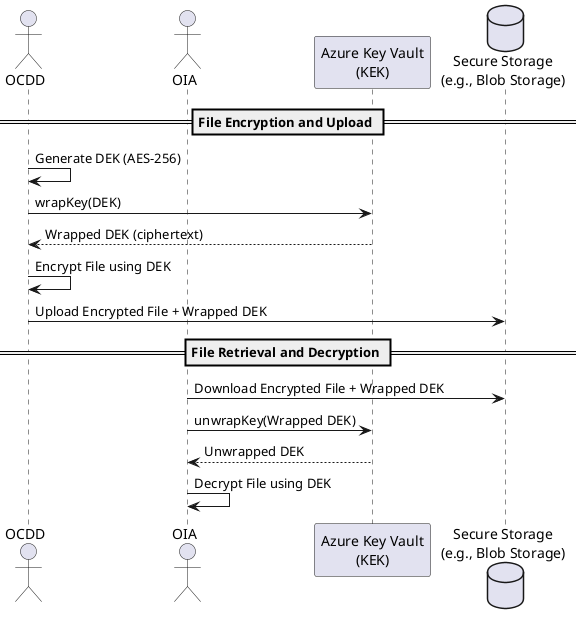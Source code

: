 @startuml
actor "OCDD" as MachineA
actor "OIA" as MachineB
participant "Azure Key Vault\n(KEK)" as AKV
database "Secure Storage\n(e.g., Blob Storage)" as Storage

== File Encryption and Upload ==

MachineA -> MachineA: Generate DEK (AES-256)
MachineA -> AKV: wrapKey(DEK)
AKV --> MachineA: Wrapped DEK (ciphertext)

MachineA -> MachineA: Encrypt File using DEK
MachineA -> Storage: Upload Encrypted File + Wrapped DEK

== File Retrieval and Decryption ==

MachineB -> Storage: Download Encrypted File + Wrapped DEK
MachineB -> AKV: unwrapKey(Wrapped DEK)
AKV --> MachineB: Unwrapped DEK

MachineB -> MachineB: Decrypt File using DEK

@enduml
